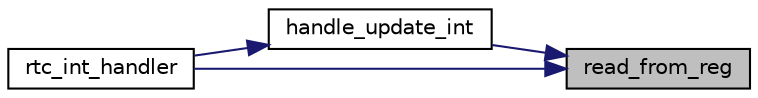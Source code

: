 digraph "read_from_reg"
{
 // LATEX_PDF_SIZE
  edge [fontname="Helvetica",fontsize="10",labelfontname="Helvetica",labelfontsize="10"];
  node [fontname="Helvetica",fontsize="10",shape=record];
  rankdir="RL";
  Node1 [label="read_from_reg",height=0.2,width=0.4,color="black", fillcolor="grey75", style="filled", fontcolor="black",tooltip="reads the value present in the given RTC register"];
  Node1 -> Node2 [dir="back",color="midnightblue",fontsize="10",style="solid"];
  Node2 [label="handle_update_int",height=0.2,width=0.4,color="black", fillcolor="white", style="filled",URL="$rtc_8c.html#a9f92f313c3714cb364715862d8737cd4",tooltip=" "];
  Node2 -> Node3 [dir="back",color="midnightblue",fontsize="10",style="solid"];
  Node3 [label="rtc_int_handler",height=0.2,width=0.4,color="black", fillcolor="white", style="filled",URL="$group__rtc.html#gab4aa45a2195a25a1c74c377654347870",tooltip="interrupt handler for the RTC"];
  Node1 -> Node3 [dir="back",color="midnightblue",fontsize="10",style="solid"];
}
